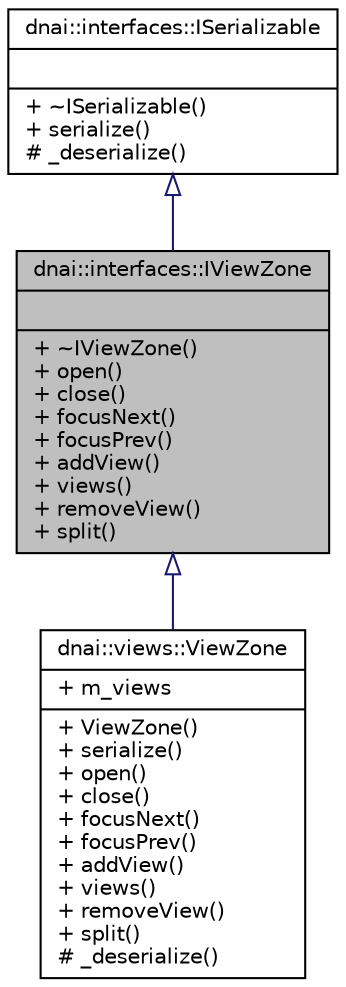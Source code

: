 digraph "dnai::interfaces::IViewZone"
{
  edge [fontname="Helvetica",fontsize="10",labelfontname="Helvetica",labelfontsize="10"];
  node [fontname="Helvetica",fontsize="10",shape=record];
  Node1 [label="{dnai::interfaces::IViewZone\n||+ ~IViewZone()\l+ open()\l+ close()\l+ focusNext()\l+ focusPrev()\l+ addView()\l+ views()\l+ removeView()\l+ split()\l}",height=0.2,width=0.4,color="black", fillcolor="grey75", style="filled", fontcolor="black"];
  Node2 -> Node1 [dir="back",color="midnightblue",fontsize="10",style="solid",arrowtail="onormal",fontname="Helvetica"];
  Node2 [label="{dnai::interfaces::ISerializable\n||+ ~ISerializable()\l+ serialize()\l# _deserialize()\l}",height=0.2,width=0.4,color="black", fillcolor="white", style="filled",URL="$classdnai_1_1interfaces_1_1_i_serializable.html",tooltip="Allow inherited class to serialize and deserialize itself. "];
  Node1 -> Node3 [dir="back",color="midnightblue",fontsize="10",style="solid",arrowtail="onormal",fontname="Helvetica"];
  Node3 [label="{dnai::views::ViewZone\n|+ m_views\l|+ ViewZone()\l+ serialize()\l+ open()\l+ close()\l+ focusNext()\l+ focusPrev()\l+ addView()\l+ views()\l+ removeView()\l+ split()\l# _deserialize()\l}",height=0.2,width=0.4,color="black", fillcolor="white", style="filled",URL="$classdnai_1_1views_1_1_view_zone.html"];
}
